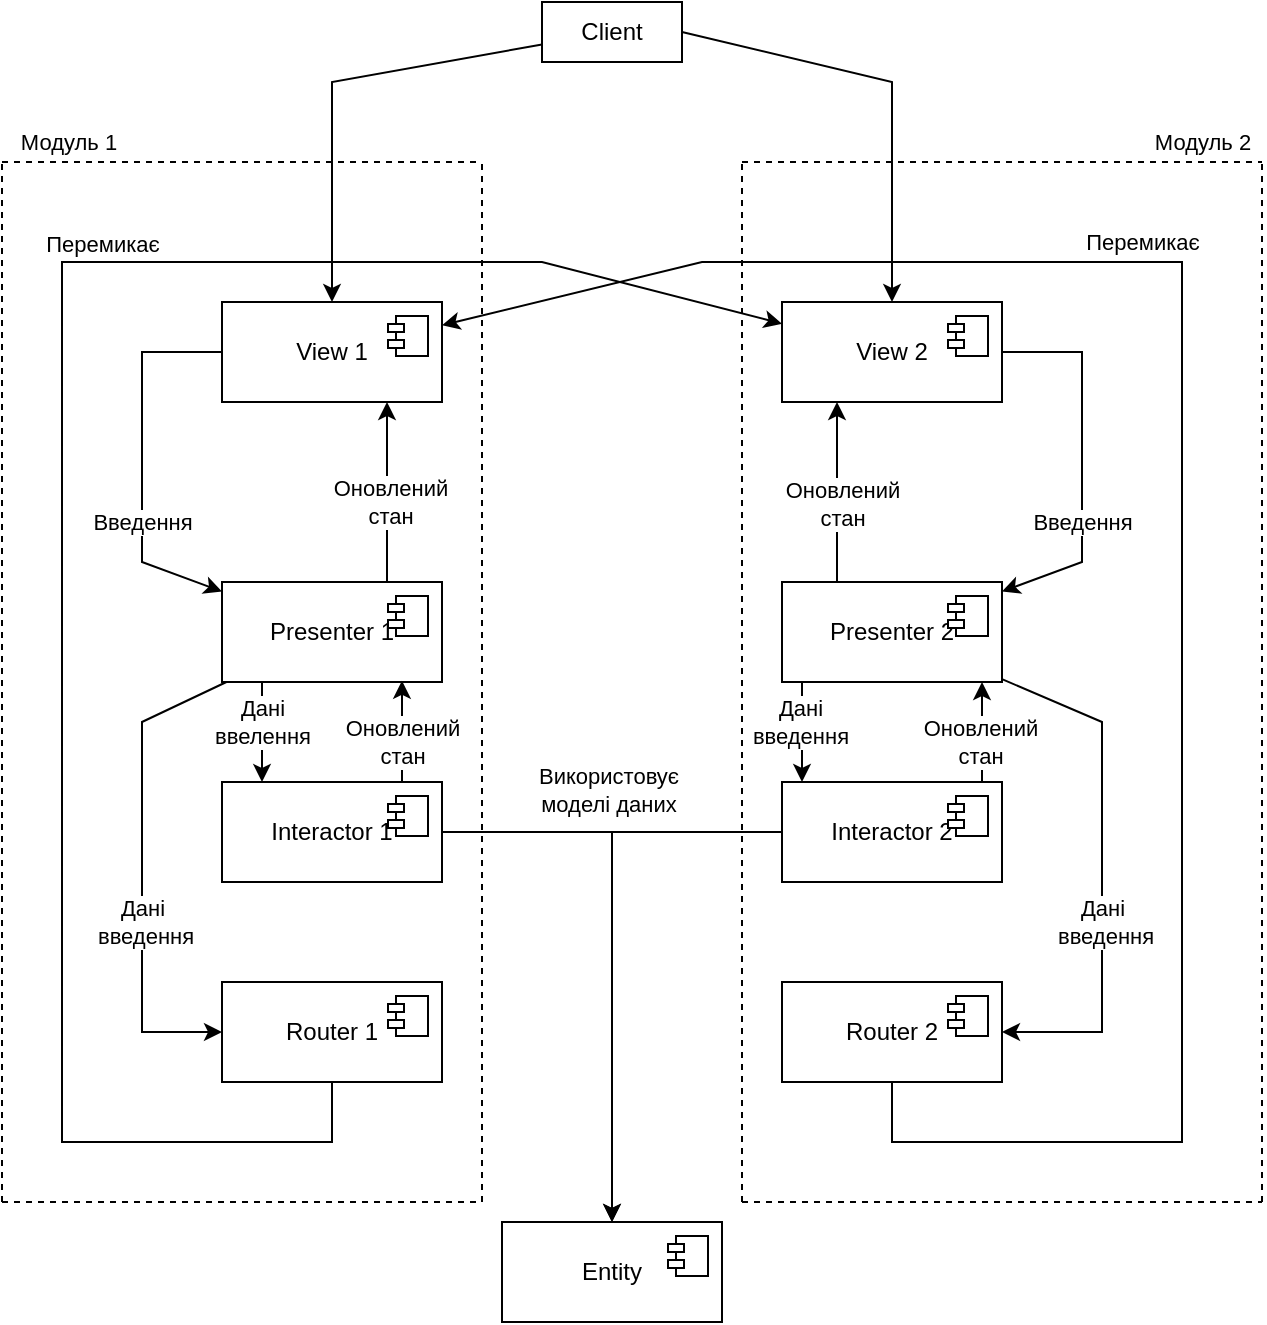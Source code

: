 <mxfile version="21.5.0" type="device">
  <diagram id="C5RBs43oDa-KdzZeNtuy" name="Page-1">
    <mxGraphModel dx="1235" dy="684" grid="1" gridSize="10" guides="1" tooltips="1" connect="1" arrows="1" fold="1" page="1" pageScale="1" pageWidth="827" pageHeight="1169" math="0" shadow="0">
      <root>
        <mxCell id="WIyWlLk6GJQsqaUBKTNV-0" />
        <mxCell id="WIyWlLk6GJQsqaUBKTNV-1" parent="WIyWlLk6GJQsqaUBKTNV-0" />
        <mxCell id="OtVp7UMmvByRTMtt62H5-2" value="Entity" style="html=1;dropTarget=0;whiteSpace=wrap;" parent="WIyWlLk6GJQsqaUBKTNV-1" vertex="1">
          <mxGeometry x="340" y="610" width="110" height="50" as="geometry" />
        </mxCell>
        <mxCell id="OtVp7UMmvByRTMtt62H5-3" value="" style="shape=module;jettyWidth=8;jettyHeight=4;" parent="OtVp7UMmvByRTMtt62H5-2" vertex="1">
          <mxGeometry x="1" width="20" height="20" relative="1" as="geometry">
            <mxPoint x="-27" y="7" as="offset" />
          </mxGeometry>
        </mxCell>
        <mxCell id="OtVp7UMmvByRTMtt62H5-4" value="View 1" style="html=1;dropTarget=0;whiteSpace=wrap;" parent="WIyWlLk6GJQsqaUBKTNV-1" vertex="1">
          <mxGeometry x="200" y="150" width="110" height="50" as="geometry" />
        </mxCell>
        <mxCell id="OtVp7UMmvByRTMtt62H5-5" value="" style="shape=module;jettyWidth=8;jettyHeight=4;" parent="OtVp7UMmvByRTMtt62H5-4" vertex="1">
          <mxGeometry x="1" width="20" height="20" relative="1" as="geometry">
            <mxPoint x="-27" y="7" as="offset" />
          </mxGeometry>
        </mxCell>
        <mxCell id="OtVp7UMmvByRTMtt62H5-8" value="Client" style="html=1;whiteSpace=wrap;" parent="WIyWlLk6GJQsqaUBKTNV-1" vertex="1">
          <mxGeometry x="360" width="70" height="30" as="geometry" />
        </mxCell>
        <mxCell id="Ba_IfQK08gYM8QYN7jCt-0" value="Interactor 1" style="html=1;dropTarget=0;whiteSpace=wrap;" vertex="1" parent="WIyWlLk6GJQsqaUBKTNV-1">
          <mxGeometry x="200" y="390" width="110" height="50" as="geometry" />
        </mxCell>
        <mxCell id="Ba_IfQK08gYM8QYN7jCt-1" value="" style="shape=module;jettyWidth=8;jettyHeight=4;" vertex="1" parent="Ba_IfQK08gYM8QYN7jCt-0">
          <mxGeometry x="1" width="20" height="20" relative="1" as="geometry">
            <mxPoint x="-27" y="7" as="offset" />
          </mxGeometry>
        </mxCell>
        <mxCell id="Ba_IfQK08gYM8QYN7jCt-2" value="Presenter 1" style="html=1;dropTarget=0;whiteSpace=wrap;" vertex="1" parent="WIyWlLk6GJQsqaUBKTNV-1">
          <mxGeometry x="200" y="290" width="110" height="50" as="geometry" />
        </mxCell>
        <mxCell id="Ba_IfQK08gYM8QYN7jCt-3" value="" style="shape=module;jettyWidth=8;jettyHeight=4;" vertex="1" parent="Ba_IfQK08gYM8QYN7jCt-2">
          <mxGeometry x="1" width="20" height="20" relative="1" as="geometry">
            <mxPoint x="-27" y="7" as="offset" />
          </mxGeometry>
        </mxCell>
        <mxCell id="Ba_IfQK08gYM8QYN7jCt-4" value="Router 1" style="html=1;dropTarget=0;whiteSpace=wrap;" vertex="1" parent="WIyWlLk6GJQsqaUBKTNV-1">
          <mxGeometry x="200" y="490" width="110" height="50" as="geometry" />
        </mxCell>
        <mxCell id="Ba_IfQK08gYM8QYN7jCt-5" value="" style="shape=module;jettyWidth=8;jettyHeight=4;" vertex="1" parent="Ba_IfQK08gYM8QYN7jCt-4">
          <mxGeometry x="1" width="20" height="20" relative="1" as="geometry">
            <mxPoint x="-27" y="7" as="offset" />
          </mxGeometry>
        </mxCell>
        <mxCell id="Ba_IfQK08gYM8QYN7jCt-6" value="View 2" style="html=1;dropTarget=0;whiteSpace=wrap;" vertex="1" parent="WIyWlLk6GJQsqaUBKTNV-1">
          <mxGeometry x="480" y="150" width="110" height="50" as="geometry" />
        </mxCell>
        <mxCell id="Ba_IfQK08gYM8QYN7jCt-7" value="" style="shape=module;jettyWidth=8;jettyHeight=4;" vertex="1" parent="Ba_IfQK08gYM8QYN7jCt-6">
          <mxGeometry x="1" width="20" height="20" relative="1" as="geometry">
            <mxPoint x="-27" y="7" as="offset" />
          </mxGeometry>
        </mxCell>
        <mxCell id="Ba_IfQK08gYM8QYN7jCt-9" value="Interactor 2" style="html=1;dropTarget=0;whiteSpace=wrap;" vertex="1" parent="WIyWlLk6GJQsqaUBKTNV-1">
          <mxGeometry x="480" y="390" width="110" height="50" as="geometry" />
        </mxCell>
        <mxCell id="Ba_IfQK08gYM8QYN7jCt-10" value="" style="shape=module;jettyWidth=8;jettyHeight=4;" vertex="1" parent="Ba_IfQK08gYM8QYN7jCt-9">
          <mxGeometry x="1" width="20" height="20" relative="1" as="geometry">
            <mxPoint x="-27" y="7" as="offset" />
          </mxGeometry>
        </mxCell>
        <mxCell id="Ba_IfQK08gYM8QYN7jCt-11" value="Presenter 2" style="html=1;dropTarget=0;whiteSpace=wrap;" vertex="1" parent="WIyWlLk6GJQsqaUBKTNV-1">
          <mxGeometry x="480" y="290" width="110" height="50" as="geometry" />
        </mxCell>
        <mxCell id="Ba_IfQK08gYM8QYN7jCt-12" value="" style="shape=module;jettyWidth=8;jettyHeight=4;" vertex="1" parent="Ba_IfQK08gYM8QYN7jCt-11">
          <mxGeometry x="1" width="20" height="20" relative="1" as="geometry">
            <mxPoint x="-27" y="7" as="offset" />
          </mxGeometry>
        </mxCell>
        <mxCell id="Ba_IfQK08gYM8QYN7jCt-13" value="Router 2" style="html=1;dropTarget=0;whiteSpace=wrap;" vertex="1" parent="WIyWlLk6GJQsqaUBKTNV-1">
          <mxGeometry x="480" y="490" width="110" height="50" as="geometry" />
        </mxCell>
        <mxCell id="Ba_IfQK08gYM8QYN7jCt-14" value="" style="shape=module;jettyWidth=8;jettyHeight=4;" vertex="1" parent="Ba_IfQK08gYM8QYN7jCt-13">
          <mxGeometry x="1" width="20" height="20" relative="1" as="geometry">
            <mxPoint x="-27" y="7" as="offset" />
          </mxGeometry>
        </mxCell>
        <mxCell id="Ba_IfQK08gYM8QYN7jCt-20" value="" style="endArrow=classic;html=1;rounded=0;" edge="1" parent="WIyWlLk6GJQsqaUBKTNV-1" source="OtVp7UMmvByRTMtt62H5-8" target="OtVp7UMmvByRTMtt62H5-4">
          <mxGeometry width="50" height="50" relative="1" as="geometry">
            <mxPoint x="120" y="120" as="sourcePoint" />
            <mxPoint x="395" y="60" as="targetPoint" />
            <Array as="points">
              <mxPoint x="255" y="40" />
            </Array>
          </mxGeometry>
        </mxCell>
        <mxCell id="Ba_IfQK08gYM8QYN7jCt-21" value="" style="endArrow=classic;html=1;rounded=0;" edge="1" parent="WIyWlLk6GJQsqaUBKTNV-1" source="OtVp7UMmvByRTMtt62H5-4" target="Ba_IfQK08gYM8QYN7jCt-2">
          <mxGeometry width="50" height="50" relative="1" as="geometry">
            <mxPoint x="50" y="330" as="sourcePoint" />
            <mxPoint x="100" y="280" as="targetPoint" />
            <Array as="points">
              <mxPoint x="160" y="175" />
              <mxPoint x="160" y="280" />
            </Array>
          </mxGeometry>
        </mxCell>
        <mxCell id="Ba_IfQK08gYM8QYN7jCt-23" value="Введення" style="edgeLabel;html=1;align=center;verticalAlign=middle;resizable=0;points=[];" vertex="1" connectable="0" parent="Ba_IfQK08gYM8QYN7jCt-21">
          <mxGeometry x="0.117" y="-1" relative="1" as="geometry">
            <mxPoint x="1" y="20" as="offset" />
          </mxGeometry>
        </mxCell>
        <mxCell id="Ba_IfQK08gYM8QYN7jCt-22" value="" style="endArrow=classic;html=1;rounded=0;" edge="1" parent="WIyWlLk6GJQsqaUBKTNV-1" source="Ba_IfQK08gYM8QYN7jCt-6" target="Ba_IfQK08gYM8QYN7jCt-11">
          <mxGeometry width="50" height="50" relative="1" as="geometry">
            <mxPoint x="630" y="260" as="sourcePoint" />
            <mxPoint x="680" y="210" as="targetPoint" />
            <Array as="points">
              <mxPoint x="630" y="175" />
              <mxPoint x="630" y="280" />
            </Array>
          </mxGeometry>
        </mxCell>
        <mxCell id="Ba_IfQK08gYM8QYN7jCt-24" value="Введення" style="edgeLabel;html=1;align=center;verticalAlign=middle;resizable=0;points=[];" vertex="1" connectable="0" parent="Ba_IfQK08gYM8QYN7jCt-22">
          <mxGeometry x="-0.117" y="-1" relative="1" as="geometry">
            <mxPoint x="1" y="42" as="offset" />
          </mxGeometry>
        </mxCell>
        <mxCell id="Ba_IfQK08gYM8QYN7jCt-25" value="" style="endArrow=classic;html=1;rounded=0;" edge="1" parent="WIyWlLk6GJQsqaUBKTNV-1" source="Ba_IfQK08gYM8QYN7jCt-2" target="Ba_IfQK08gYM8QYN7jCt-0">
          <mxGeometry width="50" height="50" relative="1" as="geometry">
            <mxPoint x="50" y="420" as="sourcePoint" />
            <mxPoint x="100" y="370" as="targetPoint" />
            <Array as="points">
              <mxPoint x="220" y="340" />
              <mxPoint x="220" y="390" />
            </Array>
          </mxGeometry>
        </mxCell>
        <mxCell id="Ba_IfQK08gYM8QYN7jCt-29" value="Дані&lt;br&gt;ввелення" style="edgeLabel;html=1;align=center;verticalAlign=middle;resizable=0;points=[];" vertex="1" connectable="0" parent="Ba_IfQK08gYM8QYN7jCt-25">
          <mxGeometry x="-0.408" y="3" relative="1" as="geometry">
            <mxPoint x="-3" y="5" as="offset" />
          </mxGeometry>
        </mxCell>
        <mxCell id="Ba_IfQK08gYM8QYN7jCt-26" value="" style="endArrow=classic;html=1;rounded=0;entryX=0.818;entryY=0.988;entryDx=0;entryDy=0;entryPerimeter=0;" edge="1" parent="WIyWlLk6GJQsqaUBKTNV-1" source="Ba_IfQK08gYM8QYN7jCt-0" target="Ba_IfQK08gYM8QYN7jCt-2">
          <mxGeometry width="50" height="50" relative="1" as="geometry">
            <mxPoint x="110" y="410" as="sourcePoint" />
            <mxPoint x="160" y="360" as="targetPoint" />
            <Array as="points">
              <mxPoint x="290" y="390" />
            </Array>
          </mxGeometry>
        </mxCell>
        <mxCell id="Ba_IfQK08gYM8QYN7jCt-31" value="Оновлений&lt;br&gt;стан" style="edgeLabel;html=1;align=center;verticalAlign=middle;resizable=0;points=[];" vertex="1" connectable="0" parent="Ba_IfQK08gYM8QYN7jCt-26">
          <mxGeometry x="-0.36" relative="1" as="geometry">
            <mxPoint y="-4" as="offset" />
          </mxGeometry>
        </mxCell>
        <mxCell id="Ba_IfQK08gYM8QYN7jCt-27" value="" style="endArrow=classic;html=1;rounded=0;" edge="1" parent="WIyWlLk6GJQsqaUBKTNV-1" source="Ba_IfQK08gYM8QYN7jCt-11">
          <mxGeometry width="50" height="50" relative="1" as="geometry">
            <mxPoint x="650" y="380" as="sourcePoint" />
            <mxPoint x="490" y="390" as="targetPoint" />
            <Array as="points">
              <mxPoint x="490" y="340" />
            </Array>
          </mxGeometry>
        </mxCell>
        <mxCell id="Ba_IfQK08gYM8QYN7jCt-30" value="Дані&lt;br&gt;введення" style="edgeLabel;html=1;align=center;verticalAlign=middle;resizable=0;points=[];" vertex="1" connectable="0" parent="Ba_IfQK08gYM8QYN7jCt-27">
          <mxGeometry x="-0.568" y="-1" relative="1" as="geometry">
            <mxPoint y="9" as="offset" />
          </mxGeometry>
        </mxCell>
        <mxCell id="Ba_IfQK08gYM8QYN7jCt-28" value="" style="endArrow=classic;html=1;rounded=0;" edge="1" parent="WIyWlLk6GJQsqaUBKTNV-1" source="Ba_IfQK08gYM8QYN7jCt-9">
          <mxGeometry width="50" height="50" relative="1" as="geometry">
            <mxPoint x="650" y="450" as="sourcePoint" />
            <mxPoint x="580" y="340" as="targetPoint" />
            <Array as="points">
              <mxPoint x="580" y="390" />
            </Array>
          </mxGeometry>
        </mxCell>
        <mxCell id="Ba_IfQK08gYM8QYN7jCt-32" value="Оновлений&lt;br&gt;стан" style="edgeLabel;html=1;align=center;verticalAlign=middle;resizable=0;points=[];" vertex="1" connectable="0" parent="Ba_IfQK08gYM8QYN7jCt-28">
          <mxGeometry x="-0.392" y="1" relative="1" as="geometry">
            <mxPoint y="-5" as="offset" />
          </mxGeometry>
        </mxCell>
        <mxCell id="Ba_IfQK08gYM8QYN7jCt-33" value="" style="endArrow=classic;html=1;rounded=0;" edge="1" parent="WIyWlLk6GJQsqaUBKTNV-1" source="Ba_IfQK08gYM8QYN7jCt-2" target="Ba_IfQK08gYM8QYN7jCt-4">
          <mxGeometry width="50" height="50" relative="1" as="geometry">
            <mxPoint x="50" y="450" as="sourcePoint" />
            <mxPoint x="100" y="400" as="targetPoint" />
            <Array as="points">
              <mxPoint x="160" y="360" />
              <mxPoint x="160" y="515" />
            </Array>
          </mxGeometry>
        </mxCell>
        <mxCell id="Ba_IfQK08gYM8QYN7jCt-34" value="Дані&lt;br&gt;&amp;nbsp;введення" style="edgeLabel;html=1;align=center;verticalAlign=middle;resizable=0;points=[];" vertex="1" connectable="0" parent="Ba_IfQK08gYM8QYN7jCt-33">
          <mxGeometry x="0.237" y="3" relative="1" as="geometry">
            <mxPoint x="-3" y="-3" as="offset" />
          </mxGeometry>
        </mxCell>
        <mxCell id="Ba_IfQK08gYM8QYN7jCt-35" value="" style="endArrow=classic;html=1;rounded=0;" edge="1" parent="WIyWlLk6GJQsqaUBKTNV-1" source="Ba_IfQK08gYM8QYN7jCt-11" target="Ba_IfQK08gYM8QYN7jCt-13">
          <mxGeometry width="50" height="50" relative="1" as="geometry">
            <mxPoint x="690" y="460" as="sourcePoint" />
            <mxPoint x="740" y="410" as="targetPoint" />
            <Array as="points">
              <mxPoint x="640" y="360" />
              <mxPoint x="640" y="515" />
            </Array>
          </mxGeometry>
        </mxCell>
        <mxCell id="Ba_IfQK08gYM8QYN7jCt-36" value="Дані&lt;br&gt;&amp;nbsp;введення" style="edgeLabel;html=1;align=center;verticalAlign=middle;resizable=0;points=[];" vertex="1" connectable="0" parent="Ba_IfQK08gYM8QYN7jCt-35">
          <mxGeometry x="0.443" y="3" relative="1" as="geometry">
            <mxPoint x="-3" y="-33" as="offset" />
          </mxGeometry>
        </mxCell>
        <mxCell id="Ba_IfQK08gYM8QYN7jCt-37" value="" style="endArrow=classic;html=1;rounded=0;" edge="1" parent="WIyWlLk6GJQsqaUBKTNV-1" source="Ba_IfQK08gYM8QYN7jCt-13" target="OtVp7UMmvByRTMtt62H5-4">
          <mxGeometry width="50" height="50" relative="1" as="geometry">
            <mxPoint x="410" y="490" as="sourcePoint" />
            <mxPoint x="440" y="87.368" as="targetPoint" />
            <Array as="points">
              <mxPoint x="535" y="570" />
              <mxPoint x="680" y="570" />
              <mxPoint x="680" y="130" />
              <mxPoint x="440" y="130" />
            </Array>
          </mxGeometry>
        </mxCell>
        <mxCell id="Ba_IfQK08gYM8QYN7jCt-40" value="Перемикає" style="edgeLabel;html=1;align=center;verticalAlign=middle;resizable=0;points=[];" vertex="1" connectable="0" parent="Ba_IfQK08gYM8QYN7jCt-37">
          <mxGeometry x="0.111" y="-1" relative="1" as="geometry">
            <mxPoint x="-21" y="-76" as="offset" />
          </mxGeometry>
        </mxCell>
        <mxCell id="Ba_IfQK08gYM8QYN7jCt-38" value="" style="endArrow=classic;html=1;rounded=0;" edge="1" parent="WIyWlLk6GJQsqaUBKTNV-1" source="Ba_IfQK08gYM8QYN7jCt-4" target="Ba_IfQK08gYM8QYN7jCt-6">
          <mxGeometry width="50" height="50" relative="1" as="geometry">
            <mxPoint x="160" y="620" as="sourcePoint" />
            <mxPoint x="350" y="87.455" as="targetPoint" />
            <Array as="points">
              <mxPoint x="255" y="570" />
              <mxPoint x="120" y="570" />
              <mxPoint x="120" y="130" />
              <mxPoint x="360" y="130" />
            </Array>
          </mxGeometry>
        </mxCell>
        <mxCell id="Ba_IfQK08gYM8QYN7jCt-42" value="Перемикає" style="edgeLabel;html=1;align=center;verticalAlign=middle;resizable=0;points=[];" vertex="1" connectable="0" parent="Ba_IfQK08gYM8QYN7jCt-38">
          <mxGeometry x="0.039" y="1" relative="1" as="geometry">
            <mxPoint x="21" y="-111" as="offset" />
          </mxGeometry>
        </mxCell>
        <mxCell id="Ba_IfQK08gYM8QYN7jCt-45" value="" style="endArrow=none;dashed=1;html=1;rounded=0;" edge="1" parent="WIyWlLk6GJQsqaUBKTNV-1">
          <mxGeometry width="50" height="50" relative="1" as="geometry">
            <mxPoint x="90" y="600" as="sourcePoint" />
            <mxPoint x="90" y="80" as="targetPoint" />
          </mxGeometry>
        </mxCell>
        <mxCell id="Ba_IfQK08gYM8QYN7jCt-46" value="" style="endArrow=none;dashed=1;html=1;rounded=0;" edge="1" parent="WIyWlLk6GJQsqaUBKTNV-1">
          <mxGeometry width="50" height="50" relative="1" as="geometry">
            <mxPoint x="330" y="600" as="sourcePoint" />
            <mxPoint x="330" y="80" as="targetPoint" />
          </mxGeometry>
        </mxCell>
        <mxCell id="Ba_IfQK08gYM8QYN7jCt-47" value="" style="endArrow=none;dashed=1;html=1;rounded=0;" edge="1" parent="WIyWlLk6GJQsqaUBKTNV-1">
          <mxGeometry width="50" height="50" relative="1" as="geometry">
            <mxPoint x="460" y="600" as="sourcePoint" />
            <mxPoint x="460" y="80" as="targetPoint" />
          </mxGeometry>
        </mxCell>
        <mxCell id="Ba_IfQK08gYM8QYN7jCt-48" value="" style="endArrow=none;dashed=1;html=1;rounded=0;" edge="1" parent="WIyWlLk6GJQsqaUBKTNV-1">
          <mxGeometry width="50" height="50" relative="1" as="geometry">
            <mxPoint x="720" y="600" as="sourcePoint" />
            <mxPoint x="720" y="80" as="targetPoint" />
          </mxGeometry>
        </mxCell>
        <mxCell id="Ba_IfQK08gYM8QYN7jCt-49" value="" style="endArrow=none;dashed=1;html=1;rounded=0;" edge="1" parent="WIyWlLk6GJQsqaUBKTNV-1">
          <mxGeometry width="50" height="50" relative="1" as="geometry">
            <mxPoint x="90" y="600" as="sourcePoint" />
            <mxPoint x="330" y="600" as="targetPoint" />
          </mxGeometry>
        </mxCell>
        <mxCell id="Ba_IfQK08gYM8QYN7jCt-50" value="" style="endArrow=none;dashed=1;html=1;rounded=0;" edge="1" parent="WIyWlLk6GJQsqaUBKTNV-1">
          <mxGeometry width="50" height="50" relative="1" as="geometry">
            <mxPoint x="460" y="600" as="sourcePoint" />
            <mxPoint x="720" y="600" as="targetPoint" />
          </mxGeometry>
        </mxCell>
        <mxCell id="Ba_IfQK08gYM8QYN7jCt-51" value="" style="endArrow=none;dashed=1;html=1;rounded=0;" edge="1" parent="WIyWlLk6GJQsqaUBKTNV-1">
          <mxGeometry width="50" height="50" relative="1" as="geometry">
            <mxPoint x="90" y="80" as="sourcePoint" />
            <mxPoint x="330" y="80" as="targetPoint" />
          </mxGeometry>
        </mxCell>
        <mxCell id="Ba_IfQK08gYM8QYN7jCt-55" value="Модуль 1" style="edgeLabel;html=1;align=center;verticalAlign=middle;resizable=0;points=[];" vertex="1" connectable="0" parent="Ba_IfQK08gYM8QYN7jCt-51">
          <mxGeometry x="-0.72" y="2" relative="1" as="geometry">
            <mxPoint x="-1" y="-8" as="offset" />
          </mxGeometry>
        </mxCell>
        <mxCell id="Ba_IfQK08gYM8QYN7jCt-52" value="" style="endArrow=none;dashed=1;html=1;rounded=0;" edge="1" parent="WIyWlLk6GJQsqaUBKTNV-1">
          <mxGeometry width="50" height="50" relative="1" as="geometry">
            <mxPoint x="460" y="80" as="sourcePoint" />
            <mxPoint x="720" y="80" as="targetPoint" />
          </mxGeometry>
        </mxCell>
        <mxCell id="Ba_IfQK08gYM8QYN7jCt-56" value="Модуль 2" style="edgeLabel;html=1;align=center;verticalAlign=middle;resizable=0;points=[];" vertex="1" connectable="0" parent="Ba_IfQK08gYM8QYN7jCt-52">
          <mxGeometry x="0.448" y="-1" relative="1" as="geometry">
            <mxPoint x="42" y="-11" as="offset" />
          </mxGeometry>
        </mxCell>
        <mxCell id="Ba_IfQK08gYM8QYN7jCt-60" value="" style="endArrow=classic;html=1;rounded=0;exitX=1;exitY=0.5;exitDx=0;exitDy=0;" edge="1" parent="WIyWlLk6GJQsqaUBKTNV-1" source="OtVp7UMmvByRTMtt62H5-8" target="Ba_IfQK08gYM8QYN7jCt-6">
          <mxGeometry width="50" height="50" relative="1" as="geometry">
            <mxPoint x="490" y="60" as="sourcePoint" />
            <mxPoint x="540" y="10" as="targetPoint" />
            <Array as="points">
              <mxPoint x="535" y="40" />
            </Array>
          </mxGeometry>
        </mxCell>
        <mxCell id="Ba_IfQK08gYM8QYN7jCt-65" value="" style="endArrow=classic;html=1;rounded=0;" edge="1" parent="WIyWlLk6GJQsqaUBKTNV-1" source="Ba_IfQK08gYM8QYN7jCt-0" target="OtVp7UMmvByRTMtt62H5-2">
          <mxGeometry width="50" height="50" relative="1" as="geometry">
            <mxPoint x="360" y="470" as="sourcePoint" />
            <mxPoint x="410" y="420" as="targetPoint" />
            <Array as="points">
              <mxPoint x="395" y="415" />
            </Array>
          </mxGeometry>
        </mxCell>
        <mxCell id="Ba_IfQK08gYM8QYN7jCt-66" value="" style="endArrow=classic;html=1;rounded=0;" edge="1" parent="WIyWlLk6GJQsqaUBKTNV-1" source="Ba_IfQK08gYM8QYN7jCt-9" target="OtVp7UMmvByRTMtt62H5-2">
          <mxGeometry width="50" height="50" relative="1" as="geometry">
            <mxPoint x="570" y="710" as="sourcePoint" />
            <mxPoint x="620" y="660" as="targetPoint" />
            <Array as="points">
              <mxPoint x="395" y="415" />
            </Array>
          </mxGeometry>
        </mxCell>
        <mxCell id="Ba_IfQK08gYM8QYN7jCt-67" value="Використовує&lt;br&gt;моделі даних" style="edgeLabel;html=1;align=center;verticalAlign=middle;resizable=0;points=[];" vertex="1" connectable="0" parent="Ba_IfQK08gYM8QYN7jCt-66">
          <mxGeometry x="-0.374" y="-2" relative="1" as="geometry">
            <mxPoint y="-24" as="offset" />
          </mxGeometry>
        </mxCell>
        <mxCell id="Ba_IfQK08gYM8QYN7jCt-68" value="" style="endArrow=classic;html=1;rounded=0;exitX=0.75;exitY=0;exitDx=0;exitDy=0;entryX=0.75;entryY=1;entryDx=0;entryDy=0;" edge="1" parent="WIyWlLk6GJQsqaUBKTNV-1" source="Ba_IfQK08gYM8QYN7jCt-2" target="OtVp7UMmvByRTMtt62H5-4">
          <mxGeometry width="50" height="50" relative="1" as="geometry">
            <mxPoint x="30" y="350" as="sourcePoint" />
            <mxPoint x="80" y="300" as="targetPoint" />
          </mxGeometry>
        </mxCell>
        <mxCell id="Ba_IfQK08gYM8QYN7jCt-70" value="Оновлений&lt;br&gt;стан" style="edgeLabel;html=1;align=center;verticalAlign=middle;resizable=0;points=[];" vertex="1" connectable="0" parent="Ba_IfQK08gYM8QYN7jCt-68">
          <mxGeometry x="-0.271" y="-1" relative="1" as="geometry">
            <mxPoint y="-7" as="offset" />
          </mxGeometry>
        </mxCell>
        <mxCell id="Ba_IfQK08gYM8QYN7jCt-69" value="" style="endArrow=classic;html=1;rounded=0;exitX=0.25;exitY=0;exitDx=0;exitDy=0;entryX=0.25;entryY=1;entryDx=0;entryDy=0;" edge="1" parent="WIyWlLk6GJQsqaUBKTNV-1" source="Ba_IfQK08gYM8QYN7jCt-11" target="Ba_IfQK08gYM8QYN7jCt-6">
          <mxGeometry width="50" height="50" relative="1" as="geometry">
            <mxPoint x="370" y="280" as="sourcePoint" />
            <mxPoint x="420" y="230" as="targetPoint" />
          </mxGeometry>
        </mxCell>
        <mxCell id="Ba_IfQK08gYM8QYN7jCt-71" value="Оновлений&lt;br&gt;стан" style="edgeLabel;html=1;align=center;verticalAlign=middle;resizable=0;points=[];" vertex="1" connectable="0" parent="Ba_IfQK08gYM8QYN7jCt-69">
          <mxGeometry x="-0.323" y="-2" relative="1" as="geometry">
            <mxPoint y="-9" as="offset" />
          </mxGeometry>
        </mxCell>
      </root>
    </mxGraphModel>
  </diagram>
</mxfile>
